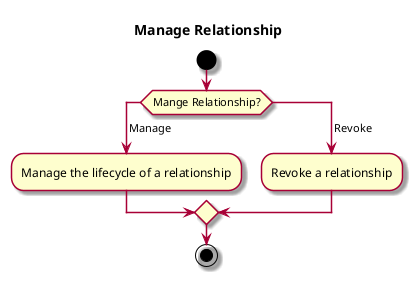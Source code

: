 @startuml

skin rose

title Manage Relationship

start
switch (Mange Relationship?)
case ( Manage )
  :Manage the lifecycle of a relationship;
case ( Revoke )
  :Revoke a relationship;
endswitch
stop

@enduml
